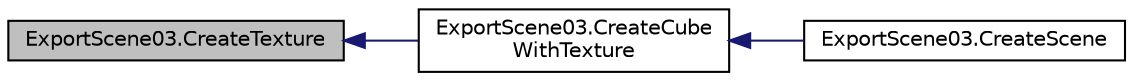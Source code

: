 digraph "ExportScene03.CreateTexture"
{
  edge [fontname="Helvetica",fontsize="10",labelfontname="Helvetica",labelfontsize="10"];
  node [fontname="Helvetica",fontsize="10",shape=record];
  rankdir="LR";
  Node47 [label="ExportScene03.CreateTexture",height=0.2,width=0.4,color="black", fillcolor="grey75", style="filled", fontcolor="black"];
  Node47 -> Node48 [dir="back",color="midnightblue",fontsize="10",style="solid",fontname="Helvetica"];
  Node48 [label="ExportScene03.CreateCube\lWithTexture",height=0.2,width=0.4,color="black", fillcolor="white", style="filled",URL="$namespace_export_scene03.html#a8739e28cfd3f0638e215a881d7704d11"];
  Node48 -> Node49 [dir="back",color="midnightblue",fontsize="10",style="solid",fontname="Helvetica"];
  Node49 [label="ExportScene03.CreateScene",height=0.2,width=0.4,color="black", fillcolor="white", style="filled",URL="$namespace_export_scene03.html#a046d5e67dee0735f097817fd9f265d98"];
}
